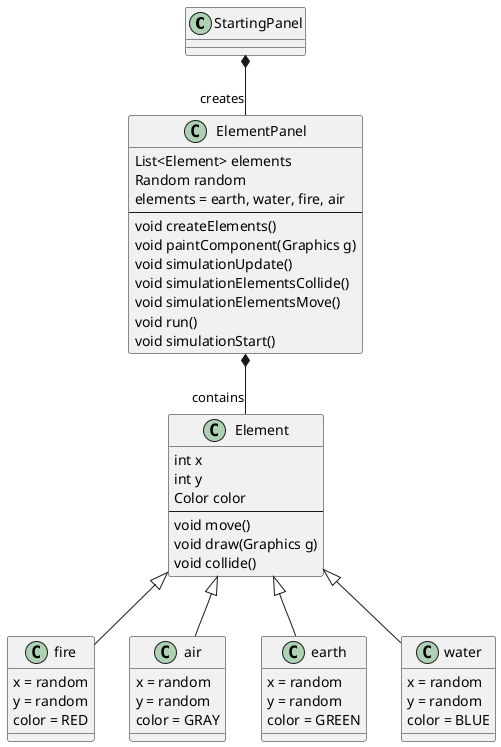 @startuml
class StartingPanel{}

StartingPanel *--"creates" ElementPanel
class ElementPanel {
    List<Element> elements
    Random random
    elements = earth, water, fire, air
    --
    void createElements()
    void paintComponent(Graphics g)
    void simulationUpdate()
    void simulationElementsCollide()
    void simulationElementsMove()
    void run()
    void simulationStart()
}

class Element {
    int x
    int y
    Color color
    --
    void move()
    void draw(Graphics g)
    void collide()
}

ElementPanel  *-- "contains" Element

Element <|-- fire
Element <|-- air
Element <|-- earth
Element <|-- water

class fire {
    x = random
    y = random
    color = RED
}

class air {
    x = random
    y = random
    color = GRAY
}

class earth{
    x = random
    y = random
    color = GREEN
}

class water {
    x = random
    y = random
    color = BLUE
}

@enduml

